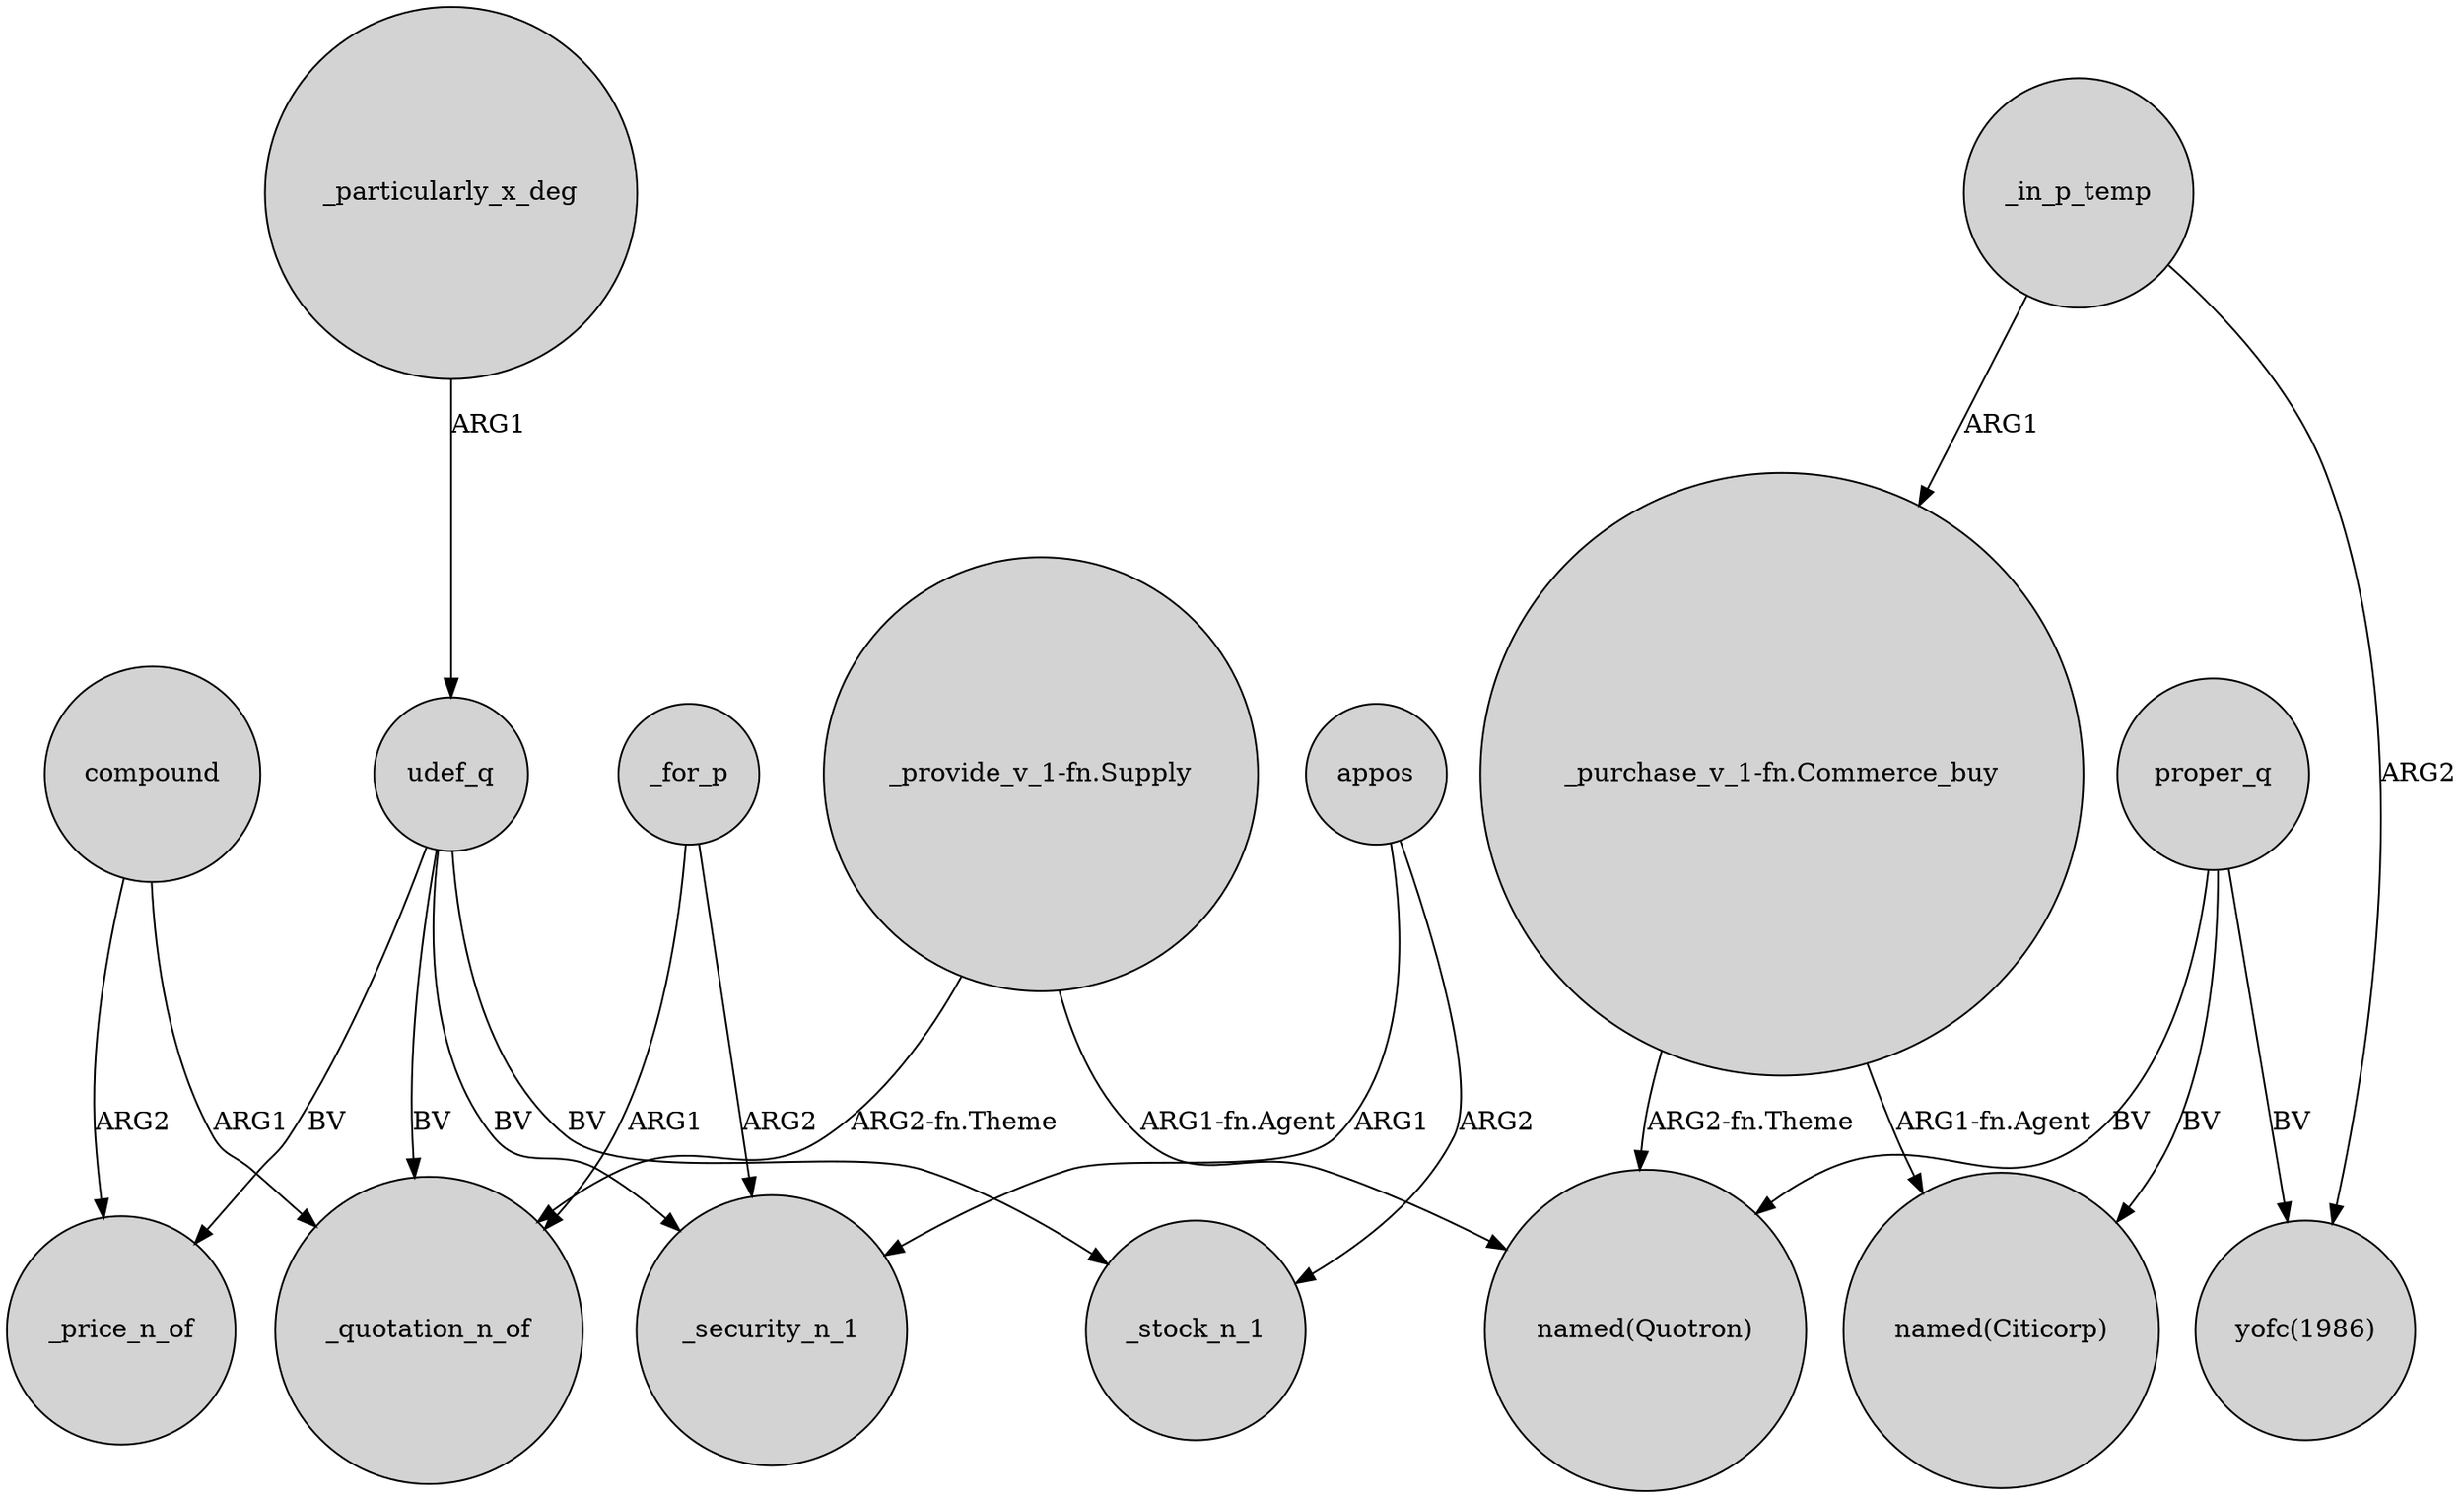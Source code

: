 digraph {
	node [shape=circle style=filled]
	compound -> _price_n_of [label=ARG2]
	_in_p_temp -> "yofc(1986)" [label=ARG2]
	_in_p_temp -> "_purchase_v_1-fn.Commerce_buy" [label=ARG1]
	udef_q -> _price_n_of [label=BV]
	proper_q -> "named(Quotron)" [label=BV]
	_for_p -> _security_n_1 [label=ARG2]
	"_provide_v_1-fn.Supply" -> "named(Quotron)" [label="ARG1-fn.Agent"]
	proper_q -> "named(Citicorp)" [label=BV]
	"_purchase_v_1-fn.Commerce_buy" -> "named(Quotron)" [label="ARG2-fn.Theme"]
	_for_p -> _quotation_n_of [label=ARG1]
	udef_q -> _stock_n_1 [label=BV]
	_particularly_x_deg -> udef_q [label=ARG1]
	proper_q -> "yofc(1986)" [label=BV]
	"_purchase_v_1-fn.Commerce_buy" -> "named(Citicorp)" [label="ARG1-fn.Agent"]
	compound -> _quotation_n_of [label=ARG1]
	udef_q -> _quotation_n_of [label=BV]
	appos -> _stock_n_1 [label=ARG2]
	appos -> _security_n_1 [label=ARG1]
	"_provide_v_1-fn.Supply" -> _quotation_n_of [label="ARG2-fn.Theme"]
	udef_q -> _security_n_1 [label=BV]
}
